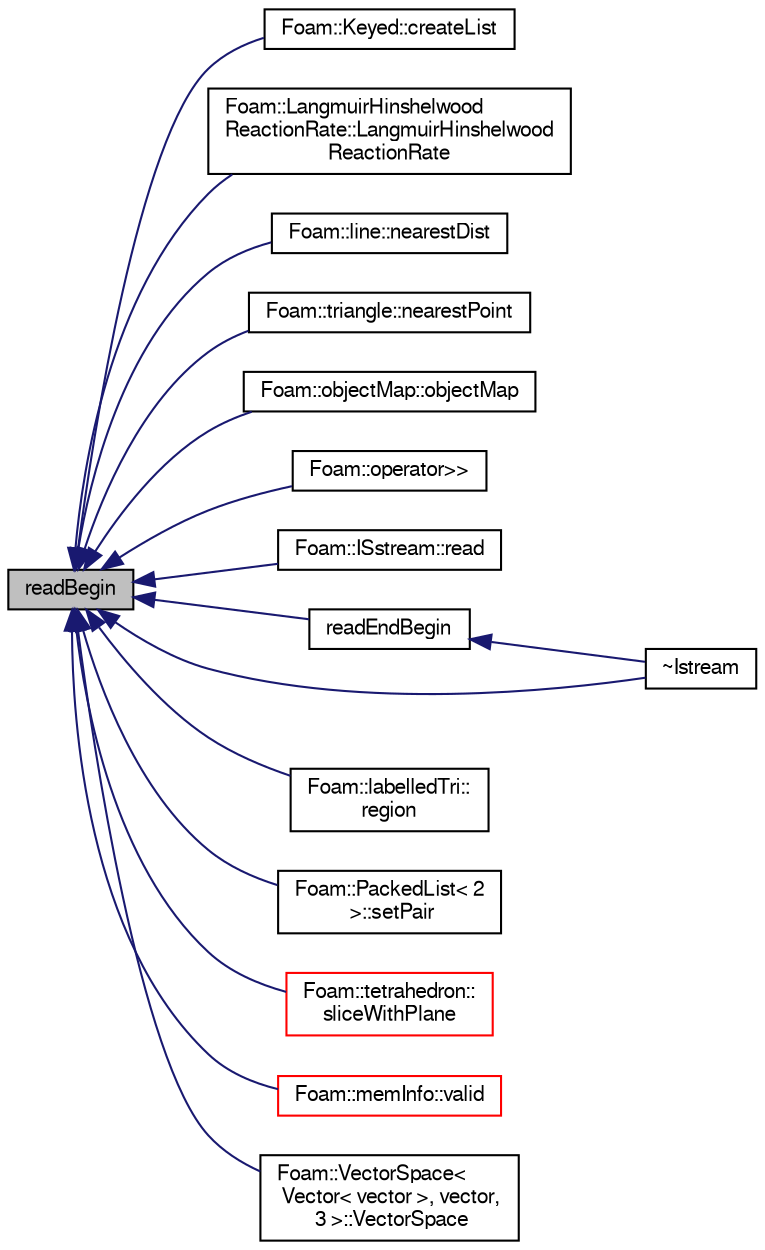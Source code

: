 digraph "readBegin"
{
  bgcolor="transparent";
  edge [fontname="FreeSans",fontsize="10",labelfontname="FreeSans",labelfontsize="10"];
  node [fontname="FreeSans",fontsize="10",shape=record];
  rankdir="LR";
  Node363 [label="readBegin",height=0.2,width=0.4,color="black", fillcolor="grey75", style="filled", fontcolor="black"];
  Node363 -> Node364 [dir="back",color="midnightblue",fontsize="10",style="solid",fontname="FreeSans"];
  Node364 [label="Foam::Keyed::createList",height=0.2,width=0.4,color="black",URL="$a25754.html#a5c3ed392d7609652ec2b55a2973fba2c",tooltip="Add labels to a list of values. "];
  Node363 -> Node365 [dir="back",color="midnightblue",fontsize="10",style="solid",fontname="FreeSans"];
  Node365 [label="Foam::LangmuirHinshelwood\lReactionRate::LangmuirHinshelwood\lReactionRate",height=0.2,width=0.4,color="black",URL="$a30306.html#afc23ff2ebf6c1e5918b9ce9b66e66d8e",tooltip="Construct from Istream. "];
  Node363 -> Node366 [dir="back",color="midnightblue",fontsize="10",style="solid",fontname="FreeSans"];
  Node366 [label="Foam::line::nearestDist",height=0.2,width=0.4,color="black",URL="$a27550.html#a9b88be48d87005a0a0f0d9e755e28ac1",tooltip="Return nearest distance from line to line. Returns distance. "];
  Node363 -> Node367 [dir="back",color="midnightblue",fontsize="10",style="solid",fontname="FreeSans"];
  Node367 [label="Foam::triangle::nearestPoint",height=0.2,width=0.4,color="black",URL="$a27606.html#a924af2d5d36e8b4adaef88840b829cce",tooltip="Return nearest point to line on triangle. Returns hit if. "];
  Node363 -> Node368 [dir="back",color="midnightblue",fontsize="10",style="solid",fontname="FreeSans"];
  Node368 [label="Foam::objectMap::objectMap",height=0.2,width=0.4,color="black",URL="$a27398.html#a8ae1f28e022916a25324b8c56a4ec40a",tooltip="Construct from Istream. "];
  Node363 -> Node369 [dir="back",color="midnightblue",fontsize="10",style="solid",fontname="FreeSans"];
  Node369 [label="Foam::operator\>\>",height=0.2,width=0.4,color="black",URL="$a21124.html#a07309e1430797865f502ed5f5e881958"];
  Node363 -> Node370 [dir="back",color="midnightblue",fontsize="10",style="solid",fontname="FreeSans"];
  Node370 [label="Foam::ISstream::read",height=0.2,width=0.4,color="black",URL="$a26286.html#aee06054e4c9977132a4a86c1a7118e27",tooltip="Read binary block. "];
  Node363 -> Node371 [dir="back",color="midnightblue",fontsize="10",style="solid",fontname="FreeSans"];
  Node371 [label="readEndBegin",height=0.2,width=0.4,color="black",URL="$a26234.html#af7d858fff9fb3e25a87bacb2cc626535"];
  Node371 -> Node372 [dir="back",color="midnightblue",fontsize="10",style="solid",fontname="FreeSans"];
  Node372 [label="~Istream",height=0.2,width=0.4,color="black",URL="$a26234.html#a226136d8d835f90dbae0127398f6dbc1",tooltip="Destructor. "];
  Node363 -> Node373 [dir="back",color="midnightblue",fontsize="10",style="solid",fontname="FreeSans"];
  Node373 [label="Foam::labelledTri::\lregion",height=0.2,width=0.4,color="black",URL="$a30566.html#a49ce9318e127df7349f136001fbf4ff1",tooltip="Return region label. "];
  Node363 -> Node374 [dir="back",color="midnightblue",fontsize="10",style="solid",fontname="FreeSans"];
  Node374 [label="Foam::PackedList\< 2\l \>::setPair",height=0.2,width=0.4,color="black",URL="$a25938.html#a5dbccafa30099ab95314b742afb23223",tooltip="Read an index/value pair and set accordingly. "];
  Node363 -> Node375 [dir="back",color="midnightblue",fontsize="10",style="solid",fontname="FreeSans"];
  Node375 [label="Foam::tetrahedron::\lsliceWithPlane",height=0.2,width=0.4,color="red",URL="$a27586.html#ad7600f0e49299bfc467751f91e6435f1",tooltip="Decompose tet into tets above and below plane. "];
  Node363 -> Node378 [dir="back",color="midnightblue",fontsize="10",style="solid",fontname="FreeSans"];
  Node378 [label="Foam::memInfo::valid",height=0.2,width=0.4,color="red",URL="$a28534.html#a315419f26d3c59fa143b49b90a019049",tooltip="True if the memory information appears valid. "];
  Node363 -> Node383 [dir="back",color="midnightblue",fontsize="10",style="solid",fontname="FreeSans"];
  Node383 [label="Foam::VectorSpace\<\l Vector\< vector \>, vector,\l 3 \>::VectorSpace",height=0.2,width=0.4,color="black",URL="$a28490.html#ae1168e777621620f3b6be63978e5f269",tooltip="Construct from Istream. "];
  Node363 -> Node372 [dir="back",color="midnightblue",fontsize="10",style="solid",fontname="FreeSans"];
}
